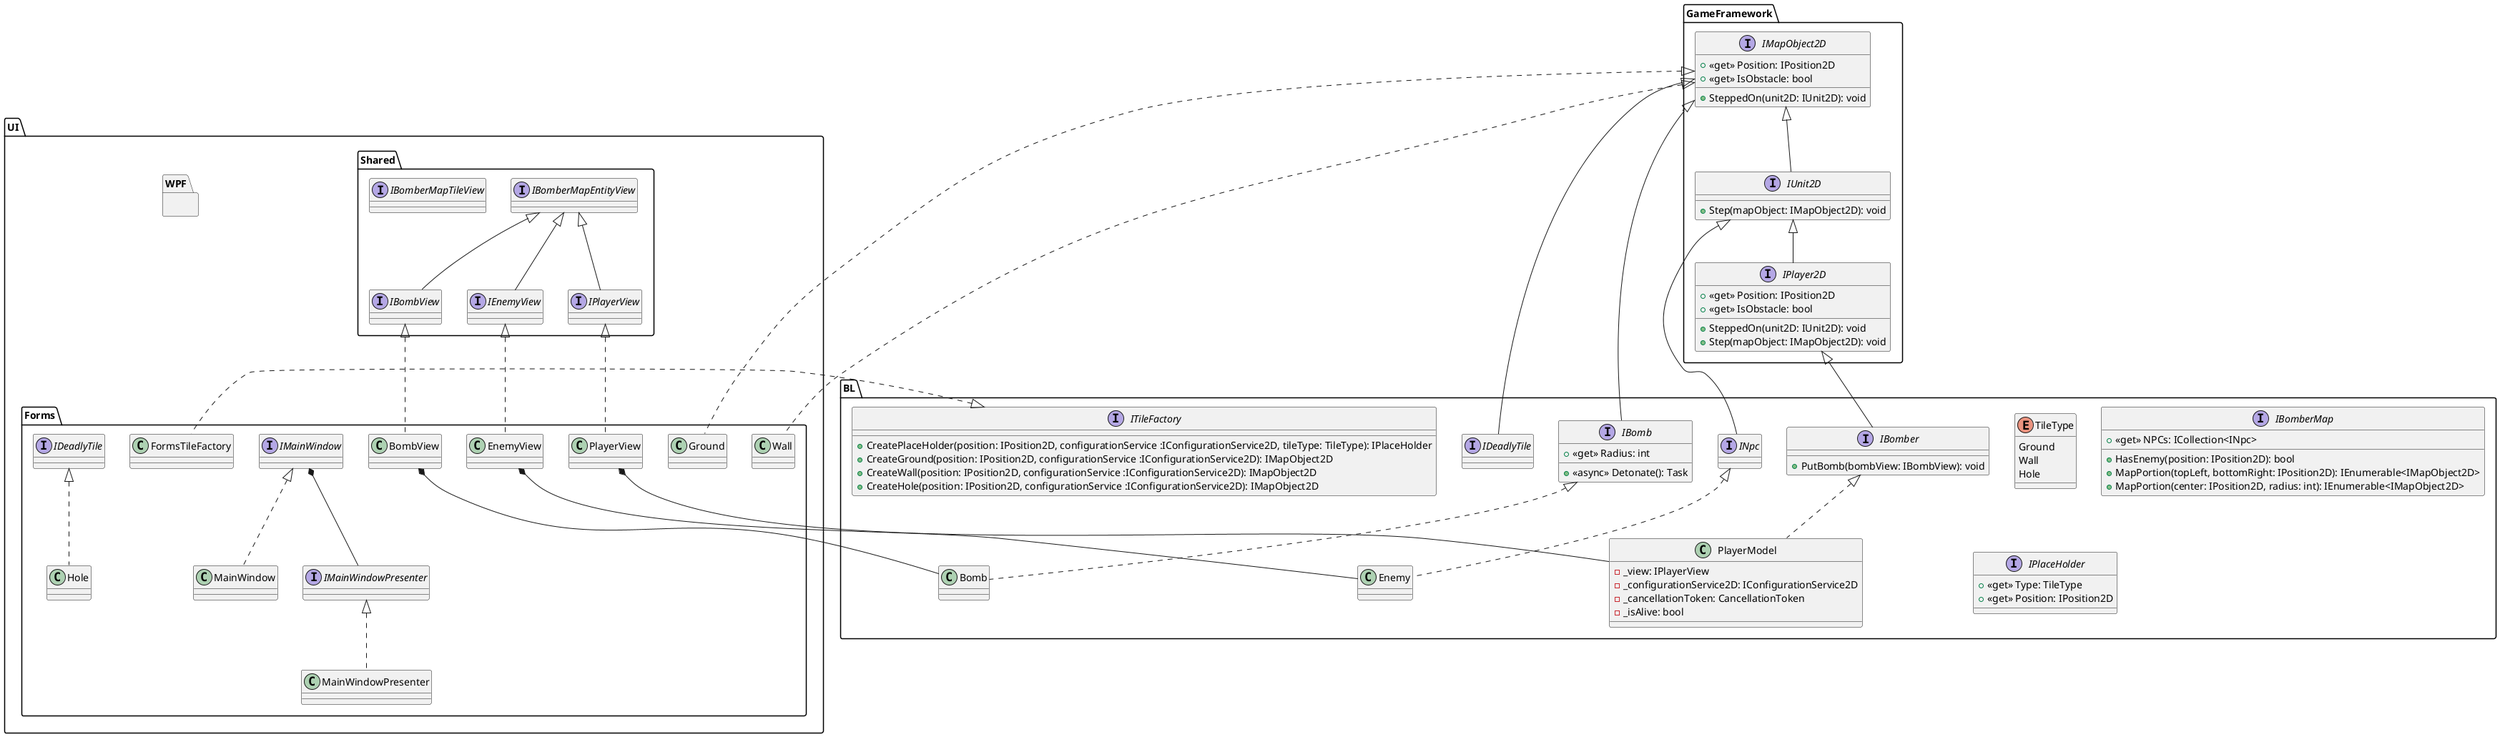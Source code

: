 @startuml Bomber

namespace GameFramework {

interface IMapObject2D {
	+ <<get>> Position: IPosition2D
	+ <<get>> IsObstacle: bool
	+ SteppedOn(unit2D: IUnit2D): void
}

interface IUnit2D extends IMapObject2D {
	+ Step(mapObject: IMapObject2D): void
}

interface IPlayer2D extends IUnit2D {
	+ <<get>> Position: IPosition2D
	+ <<get>> IsObstacle: bool
	+ SteppedOn(unit2D: IUnit2D): void
	+ Step(mapObject: IMapObject2D): void
}

}

namespace UI.Shared {


interface IBomberMapEntityView {

}

interface IBombView extends IBomberMapEntityView {

}

interface IEnemyView extends IBomberMapEntityView {

}

interface IPlayerView extends IBomberMapEntityView {

}

interface IBomberMapTileView {

}

}

namespace UI.Forms {
	
interface IMainWindow{

}

interface IMainWindowPresenter {

}

class MainWindow implements IMainWindow {

}

class MainWindowPresenter implements IMainWindowPresenter {

}

class PlayerView implements UI.Shared.IPlayerView {

}

class EnemyView implements UI.Shared.IEnemyView {
	
}

class BombView implements UI.Shared.IBombView {
	
}

class Hole implements IDeadlyTile {

}

class Ground implements GameFramework.IMapObject2D {

}

class Wall implements GameFramework.IMapObject2D {

}

IMainWindow *-- IMainWindowPresenter

}

namespace UI.WPF {

}

namespace BL {

enum TileType {
	Ground
	Wall
	Hole
}

interface IBomberMap {
	+ <<get>> NPCs: ICollection<INpc>
        
	+ HasEnemy(position: IPosition2D): bool
	+ MapPortion(topLeft, bottomRight: IPosition2D): IEnumerable<IMapObject2D>
	+ MapPortion(center: IPosition2D, radius: int): IEnumerable<IMapObject2D>
}

interface ITileFactory {
	+ CreatePlaceHolder(position: IPosition2D, configurationService :IConfigurationService2D, tileType: TileType): IPlaceHolder
	+ CreateGround(position: IPosition2D, configurationService :IConfigurationService2D): IMapObject2D
	+ CreateWall(position: IPosition2D, configurationService :IConfigurationService2D): IMapObject2D
	+ CreateHole(position: IPosition2D, configurationService :IConfigurationService2D): IMapObject2D
}

interface IDeadlyTile extends GameFramework.IMapObject2D {

}

interface IPlaceHolder {
	+ <<get>> Type: TileType
	+ <<get>> Position: IPosition2D
}

interface IBomb extends GameFramework.IMapObject2D {
	+ <<get>> Radius: int
	+ <<async>> Detonate(): Task
}

interface IBomber extends GameFramework.IPlayer2D {
	+ PutBomb(bombView: IBombView): void
}

interface INpc extends GameFramework.IUnit2D {

}


class PlayerModel implements IBomber {
	- _view: IPlayerView
	-  _configurationService2D: IConfigurationService2D
	- _cancellationToken: CancellationToken
	- _isAlive: bool
}

class Enemy implements INpc {

}

class Bomb implements IBomb {

}

}

class UI.Forms.FormsTileFactory implements BL.ITileFactory {
	
}

UI.Forms.PlayerView *-- BL.PlayerModel
UI.Forms.BombView *-- BL.Bomb
UI.Forms.EnemyView *-- BL.Enemy
@enduml